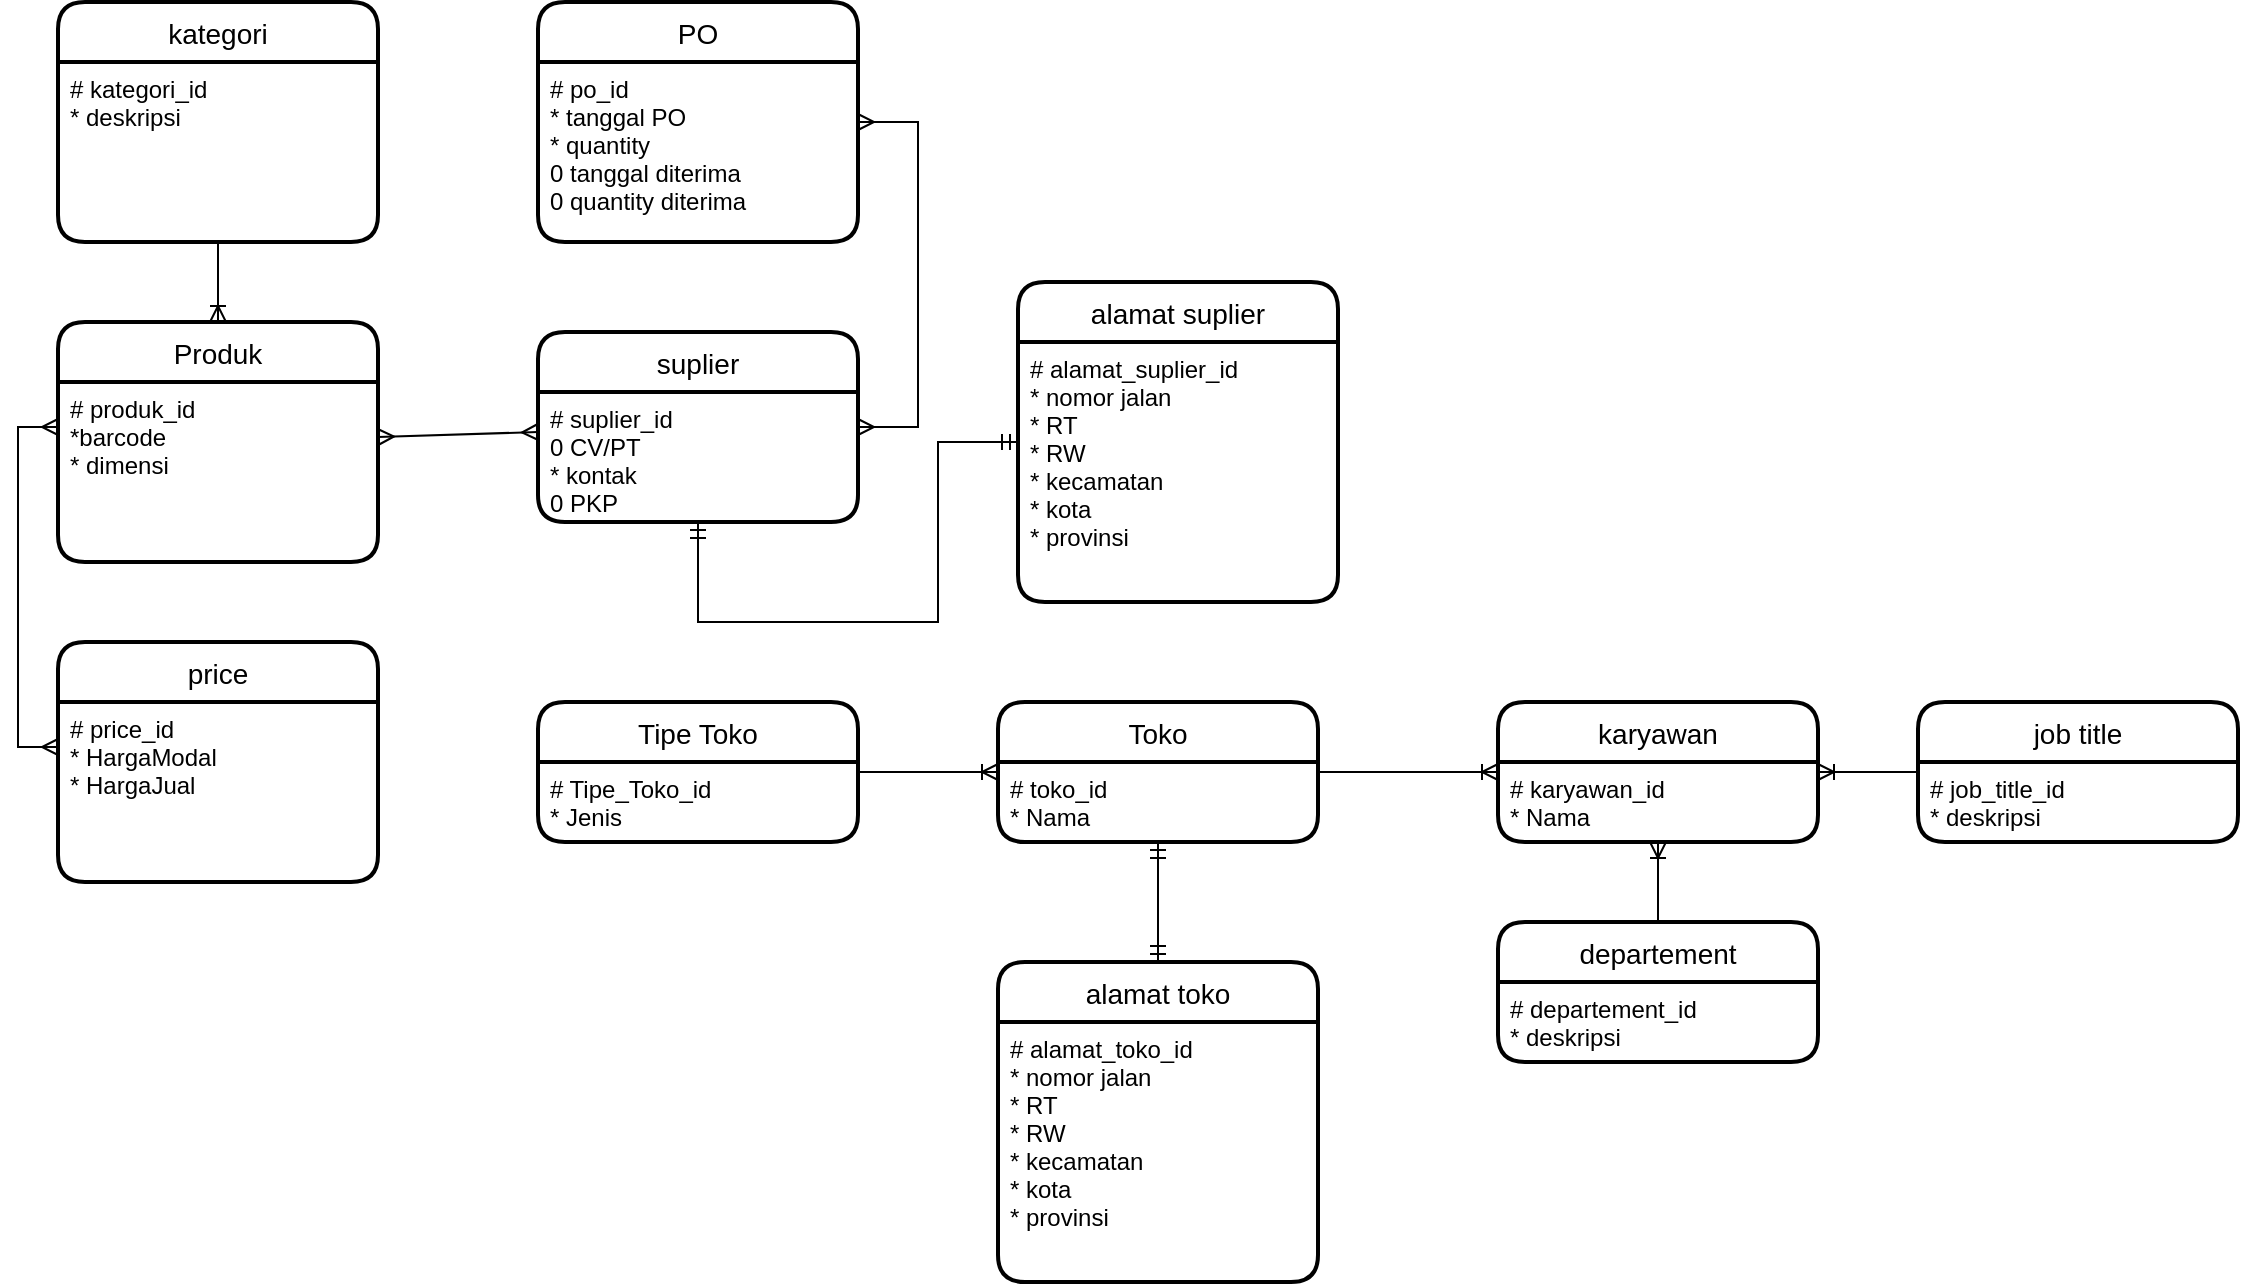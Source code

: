 <mxfile version="17.4.4" type="github">
  <diagram id="dCOqwgXnRTHYLyfLUK0r" name="Page-1">
    <mxGraphModel dx="845" dy="479" grid="1" gridSize="10" guides="1" tooltips="1" connect="1" arrows="1" fold="1" page="1" pageScale="1" pageWidth="1169" pageHeight="827" math="0" shadow="0">
      <root>
        <mxCell id="0" />
        <mxCell id="1" parent="0" />
        <mxCell id="9WvkdsGKAb6QdvBy8v1Z-1" value="Produk" style="swimlane;childLayout=stackLayout;horizontal=1;startSize=30;horizontalStack=0;rounded=1;fontSize=14;fontStyle=0;strokeWidth=2;resizeParent=0;resizeLast=1;shadow=0;dashed=0;align=center;" parent="1" vertex="1">
          <mxGeometry x="70" y="170" width="160" height="120" as="geometry" />
        </mxCell>
        <mxCell id="9WvkdsGKAb6QdvBy8v1Z-2" value="# produk_id&#xa;*barcode&#xa;* dimensi" style="align=left;strokeColor=none;fillColor=none;spacingLeft=4;fontSize=12;verticalAlign=top;resizable=0;rotatable=0;part=1;" parent="9WvkdsGKAb6QdvBy8v1Z-1" vertex="1">
          <mxGeometry y="30" width="160" height="90" as="geometry" />
        </mxCell>
        <mxCell id="9WvkdsGKAb6QdvBy8v1Z-3" value="price" style="swimlane;childLayout=stackLayout;horizontal=1;startSize=30;horizontalStack=0;rounded=1;fontSize=14;fontStyle=0;strokeWidth=2;resizeParent=0;resizeLast=1;shadow=0;dashed=0;align=center;" parent="1" vertex="1">
          <mxGeometry x="70" y="330" width="160" height="120" as="geometry" />
        </mxCell>
        <mxCell id="9WvkdsGKAb6QdvBy8v1Z-4" value="# price_id&#xa;* HargaModal&#xa;* HargaJual" style="align=left;strokeColor=none;fillColor=none;spacingLeft=4;fontSize=12;verticalAlign=top;resizable=0;rotatable=0;part=1;" parent="9WvkdsGKAb6QdvBy8v1Z-3" vertex="1">
          <mxGeometry y="30" width="160" height="90" as="geometry" />
        </mxCell>
        <mxCell id="9WvkdsGKAb6QdvBy8v1Z-8" value="" style="fontSize=12;html=1;endArrow=ERmany;startArrow=ERmany;rounded=0;exitX=0;exitY=0.25;exitDx=0;exitDy=0;entryX=0;entryY=0.25;entryDx=0;entryDy=0;edgeStyle=elbowEdgeStyle;" parent="1" source="9WvkdsGKAb6QdvBy8v1Z-2" target="9WvkdsGKAb6QdvBy8v1Z-4" edge="1">
          <mxGeometry width="100" height="100" relative="1" as="geometry">
            <mxPoint x="400" y="410" as="sourcePoint" />
            <mxPoint x="500" y="310" as="targetPoint" />
            <Array as="points">
              <mxPoint x="50" y="303" />
            </Array>
          </mxGeometry>
        </mxCell>
        <mxCell id="9WvkdsGKAb6QdvBy8v1Z-9" value="kategori" style="swimlane;childLayout=stackLayout;horizontal=1;startSize=30;horizontalStack=0;rounded=1;fontSize=14;fontStyle=0;strokeWidth=2;resizeParent=0;resizeLast=1;shadow=0;dashed=0;align=center;" parent="1" vertex="1">
          <mxGeometry x="70" y="10" width="160" height="120" as="geometry" />
        </mxCell>
        <mxCell id="9WvkdsGKAb6QdvBy8v1Z-10" value="# kategori_id&#xa;* deskripsi" style="align=left;strokeColor=none;fillColor=none;spacingLeft=4;fontSize=12;verticalAlign=top;resizable=0;rotatable=0;part=1;" parent="9WvkdsGKAb6QdvBy8v1Z-9" vertex="1">
          <mxGeometry y="30" width="160" height="90" as="geometry" />
        </mxCell>
        <mxCell id="9WvkdsGKAb6QdvBy8v1Z-11" value="" style="fontSize=12;html=1;endArrow=ERoneToMany;rounded=0;exitX=0.5;exitY=1;exitDx=0;exitDy=0;entryX=0.5;entryY=0;entryDx=0;entryDy=0;" parent="1" source="9WvkdsGKAb6QdvBy8v1Z-10" target="9WvkdsGKAb6QdvBy8v1Z-1" edge="1">
          <mxGeometry width="100" height="100" relative="1" as="geometry">
            <mxPoint x="360" y="200" as="sourcePoint" />
            <mxPoint x="460" y="100" as="targetPoint" />
          </mxGeometry>
        </mxCell>
        <mxCell id="9WvkdsGKAb6QdvBy8v1Z-12" value="suplier" style="swimlane;childLayout=stackLayout;horizontal=1;startSize=30;horizontalStack=0;rounded=1;fontSize=14;fontStyle=0;strokeWidth=2;resizeParent=0;resizeLast=1;shadow=0;dashed=0;align=center;" parent="1" vertex="1">
          <mxGeometry x="310" y="175" width="160" height="95" as="geometry" />
        </mxCell>
        <mxCell id="9WvkdsGKAb6QdvBy8v1Z-13" value="# suplier_id&#xa;0 CV/PT&#xa;* kontak&#xa;0 PKP" style="align=left;strokeColor=none;fillColor=none;spacingLeft=4;fontSize=12;verticalAlign=top;resizable=0;rotatable=0;part=1;" parent="9WvkdsGKAb6QdvBy8v1Z-12" vertex="1">
          <mxGeometry y="30" width="160" height="65" as="geometry" />
        </mxCell>
        <mxCell id="9WvkdsGKAb6QdvBy8v1Z-27" value="" style="fontSize=12;html=1;endArrow=ERmany;startArrow=ERmany;rounded=0;" parent="1" source="9WvkdsGKAb6QdvBy8v1Z-1" target="9WvkdsGKAb6QdvBy8v1Z-12" edge="1">
          <mxGeometry width="100" height="100" relative="1" as="geometry">
            <mxPoint x="360" y="300" as="sourcePoint" />
            <mxPoint x="460" y="200" as="targetPoint" />
          </mxGeometry>
        </mxCell>
        <mxCell id="9WvkdsGKAb6QdvBy8v1Z-28" value="Toko" style="swimlane;childLayout=stackLayout;horizontal=1;startSize=30;horizontalStack=0;rounded=1;fontSize=14;fontStyle=0;strokeWidth=2;resizeParent=0;resizeLast=1;shadow=0;dashed=0;align=center;" parent="1" vertex="1">
          <mxGeometry x="540" y="360" width="160" height="70" as="geometry" />
        </mxCell>
        <mxCell id="9WvkdsGKAb6QdvBy8v1Z-29" value="# toko_id&#xa;* Nama&#xa;" style="align=left;strokeColor=none;fillColor=none;spacingLeft=4;fontSize=12;verticalAlign=top;resizable=0;rotatable=0;part=1;" parent="9WvkdsGKAb6QdvBy8v1Z-28" vertex="1">
          <mxGeometry y="30" width="160" height="40" as="geometry" />
        </mxCell>
        <mxCell id="9rjbofGNCwM_jJDuABlS-1" value="Tipe Toko" style="swimlane;childLayout=stackLayout;horizontal=1;startSize=30;horizontalStack=0;rounded=1;fontSize=14;fontStyle=0;strokeWidth=2;resizeParent=0;resizeLast=1;shadow=0;dashed=0;align=center;" vertex="1" parent="1">
          <mxGeometry x="310" y="360" width="160" height="70" as="geometry" />
        </mxCell>
        <mxCell id="9rjbofGNCwM_jJDuABlS-2" value="# Tipe_Toko_id&#xa;* Jenis&#xa;" style="align=left;strokeColor=none;fillColor=none;spacingLeft=4;fontSize=12;verticalAlign=top;resizable=0;rotatable=0;part=1;" vertex="1" parent="9rjbofGNCwM_jJDuABlS-1">
          <mxGeometry y="30" width="160" height="40" as="geometry" />
        </mxCell>
        <mxCell id="9rjbofGNCwM_jJDuABlS-3" value="" style="fontSize=12;html=1;endArrow=ERoneToMany;rounded=0;" edge="1" parent="1" source="9rjbofGNCwM_jJDuABlS-1" target="9WvkdsGKAb6QdvBy8v1Z-28">
          <mxGeometry width="100" height="100" relative="1" as="geometry">
            <mxPoint x="300" y="430" as="sourcePoint" />
            <mxPoint x="400" y="330" as="targetPoint" />
          </mxGeometry>
        </mxCell>
        <mxCell id="9rjbofGNCwM_jJDuABlS-4" value="alamat toko" style="swimlane;childLayout=stackLayout;horizontal=1;startSize=30;horizontalStack=0;rounded=1;fontSize=14;fontStyle=0;strokeWidth=2;resizeParent=0;resizeLast=1;shadow=0;dashed=0;align=center;" vertex="1" parent="1">
          <mxGeometry x="540" y="490" width="160" height="160" as="geometry" />
        </mxCell>
        <mxCell id="9rjbofGNCwM_jJDuABlS-5" value="# alamat_toko_id&#xa;* nomor jalan&#xa;* RT&#xa;* RW&#xa;* kecamatan&#xa;* kota&#xa;* provinsi" style="align=left;strokeColor=none;fillColor=none;spacingLeft=4;fontSize=12;verticalAlign=top;resizable=0;rotatable=0;part=1;" vertex="1" parent="9rjbofGNCwM_jJDuABlS-4">
          <mxGeometry y="30" width="160" height="130" as="geometry" />
        </mxCell>
        <mxCell id="9rjbofGNCwM_jJDuABlS-6" value="" style="fontSize=12;html=1;endArrow=ERmandOne;startArrow=ERmandOne;rounded=0;" edge="1" parent="1" source="9rjbofGNCwM_jJDuABlS-4" target="9WvkdsGKAb6QdvBy8v1Z-28">
          <mxGeometry width="100" height="100" relative="1" as="geometry">
            <mxPoint x="300" y="530" as="sourcePoint" />
            <mxPoint x="400" y="430" as="targetPoint" />
          </mxGeometry>
        </mxCell>
        <mxCell id="9rjbofGNCwM_jJDuABlS-12" value="karyawan" style="swimlane;childLayout=stackLayout;horizontal=1;startSize=30;horizontalStack=0;rounded=1;fontSize=14;fontStyle=0;strokeWidth=2;resizeParent=0;resizeLast=1;shadow=0;dashed=0;align=center;" vertex="1" parent="1">
          <mxGeometry x="790" y="360" width="160" height="70" as="geometry" />
        </mxCell>
        <mxCell id="9rjbofGNCwM_jJDuABlS-13" value="# karyawan_id&#xa;* Nama" style="align=left;strokeColor=none;fillColor=none;spacingLeft=4;fontSize=12;verticalAlign=top;resizable=0;rotatable=0;part=1;" vertex="1" parent="9rjbofGNCwM_jJDuABlS-12">
          <mxGeometry y="30" width="160" height="40" as="geometry" />
        </mxCell>
        <mxCell id="9rjbofGNCwM_jJDuABlS-14" value="departement" style="swimlane;childLayout=stackLayout;horizontal=1;startSize=30;horizontalStack=0;rounded=1;fontSize=14;fontStyle=0;strokeWidth=2;resizeParent=0;resizeLast=1;shadow=0;dashed=0;align=center;" vertex="1" parent="1">
          <mxGeometry x="790" y="470" width="160" height="70" as="geometry" />
        </mxCell>
        <mxCell id="9rjbofGNCwM_jJDuABlS-15" value="# departement_id&#xa;* deskripsi" style="align=left;strokeColor=none;fillColor=none;spacingLeft=4;fontSize=12;verticalAlign=top;resizable=0;rotatable=0;part=1;" vertex="1" parent="9rjbofGNCwM_jJDuABlS-14">
          <mxGeometry y="30" width="160" height="40" as="geometry" />
        </mxCell>
        <mxCell id="9rjbofGNCwM_jJDuABlS-16" value="job title" style="swimlane;childLayout=stackLayout;horizontal=1;startSize=30;horizontalStack=0;rounded=1;fontSize=14;fontStyle=0;strokeWidth=2;resizeParent=0;resizeLast=1;shadow=0;dashed=0;align=center;" vertex="1" parent="1">
          <mxGeometry x="1000" y="360" width="160" height="70" as="geometry" />
        </mxCell>
        <mxCell id="9rjbofGNCwM_jJDuABlS-17" value="# job_title_id&#xa;* deskripsi" style="align=left;strokeColor=none;fillColor=none;spacingLeft=4;fontSize=12;verticalAlign=top;resizable=0;rotatable=0;part=1;" vertex="1" parent="9rjbofGNCwM_jJDuABlS-16">
          <mxGeometry y="30" width="160" height="40" as="geometry" />
        </mxCell>
        <mxCell id="9rjbofGNCwM_jJDuABlS-18" value="" style="fontSize=12;html=1;endArrow=ERoneToMany;rounded=0;" edge="1" parent="1" source="9rjbofGNCwM_jJDuABlS-16" target="9rjbofGNCwM_jJDuABlS-12">
          <mxGeometry width="100" height="100" relative="1" as="geometry">
            <mxPoint x="830" y="310" as="sourcePoint" />
            <mxPoint x="930" y="210" as="targetPoint" />
          </mxGeometry>
        </mxCell>
        <mxCell id="9rjbofGNCwM_jJDuABlS-19" value="" style="fontSize=12;html=1;endArrow=ERoneToMany;rounded=0;" edge="1" parent="1" source="9rjbofGNCwM_jJDuABlS-14" target="9rjbofGNCwM_jJDuABlS-12">
          <mxGeometry width="100" height="100" relative="1" as="geometry">
            <mxPoint x="1010" y="405" as="sourcePoint" />
            <mxPoint x="960" y="405" as="targetPoint" />
          </mxGeometry>
        </mxCell>
        <mxCell id="9rjbofGNCwM_jJDuABlS-20" value="" style="fontSize=12;html=1;endArrow=ERoneToMany;rounded=0;" edge="1" parent="1" source="9WvkdsGKAb6QdvBy8v1Z-28" target="9rjbofGNCwM_jJDuABlS-12">
          <mxGeometry width="100" height="100" relative="1" as="geometry">
            <mxPoint x="880" y="480" as="sourcePoint" />
            <mxPoint x="880" y="440" as="targetPoint" />
          </mxGeometry>
        </mxCell>
        <mxCell id="9rjbofGNCwM_jJDuABlS-21" value="PO" style="swimlane;childLayout=stackLayout;horizontal=1;startSize=30;horizontalStack=0;rounded=1;fontSize=14;fontStyle=0;strokeWidth=2;resizeParent=0;resizeLast=1;shadow=0;dashed=0;align=center;" vertex="1" parent="1">
          <mxGeometry x="310" y="10" width="160" height="120" as="geometry" />
        </mxCell>
        <mxCell id="9rjbofGNCwM_jJDuABlS-22" value="# po_id&#xa;* tanggal PO&#xa;* quantity&#xa;0 tanggal diterima&#xa;0 quantity diterima" style="align=left;strokeColor=none;fillColor=none;spacingLeft=4;fontSize=12;verticalAlign=top;resizable=0;rotatable=0;part=1;" vertex="1" parent="9rjbofGNCwM_jJDuABlS-21">
          <mxGeometry y="30" width="160" height="90" as="geometry" />
        </mxCell>
        <mxCell id="9rjbofGNCwM_jJDuABlS-26" value="" style="edgeStyle=entityRelationEdgeStyle;fontSize=12;html=1;endArrow=ERmany;startArrow=ERmany;rounded=0;" edge="1" parent="1" source="9WvkdsGKAb6QdvBy8v1Z-12" target="9rjbofGNCwM_jJDuABlS-21">
          <mxGeometry width="100" height="100" relative="1" as="geometry">
            <mxPoint x="370" y="200" as="sourcePoint" />
            <mxPoint x="470" y="100" as="targetPoint" />
          </mxGeometry>
        </mxCell>
        <mxCell id="9rjbofGNCwM_jJDuABlS-27" value="alamat suplier" style="swimlane;childLayout=stackLayout;horizontal=1;startSize=30;horizontalStack=0;rounded=1;fontSize=14;fontStyle=0;strokeWidth=2;resizeParent=0;resizeLast=1;shadow=0;dashed=0;align=center;" vertex="1" parent="1">
          <mxGeometry x="550" y="150" width="160" height="160" as="geometry" />
        </mxCell>
        <mxCell id="9rjbofGNCwM_jJDuABlS-28" value="# alamat_suplier_id&#xa;* nomor jalan&#xa;* RT&#xa;* RW&#xa;* kecamatan&#xa;* kota&#xa;* provinsi" style="align=left;strokeColor=none;fillColor=none;spacingLeft=4;fontSize=12;verticalAlign=top;resizable=0;rotatable=0;part=1;" vertex="1" parent="9rjbofGNCwM_jJDuABlS-27">
          <mxGeometry y="30" width="160" height="130" as="geometry" />
        </mxCell>
        <mxCell id="9rjbofGNCwM_jJDuABlS-29" value="" style="edgeStyle=orthogonalEdgeStyle;fontSize=12;html=1;endArrow=ERmandOne;startArrow=ERmandOne;rounded=0;exitX=0.5;exitY=1;exitDx=0;exitDy=0;" edge="1" parent="1" source="9WvkdsGKAb6QdvBy8v1Z-13" target="9rjbofGNCwM_jJDuABlS-27">
          <mxGeometry width="100" height="100" relative="1" as="geometry">
            <mxPoint x="370" y="360" as="sourcePoint" />
            <mxPoint x="470" y="260" as="targetPoint" />
            <Array as="points">
              <mxPoint x="390" y="320" />
              <mxPoint x="510" y="320" />
              <mxPoint x="510" y="230" />
            </Array>
          </mxGeometry>
        </mxCell>
      </root>
    </mxGraphModel>
  </diagram>
</mxfile>
